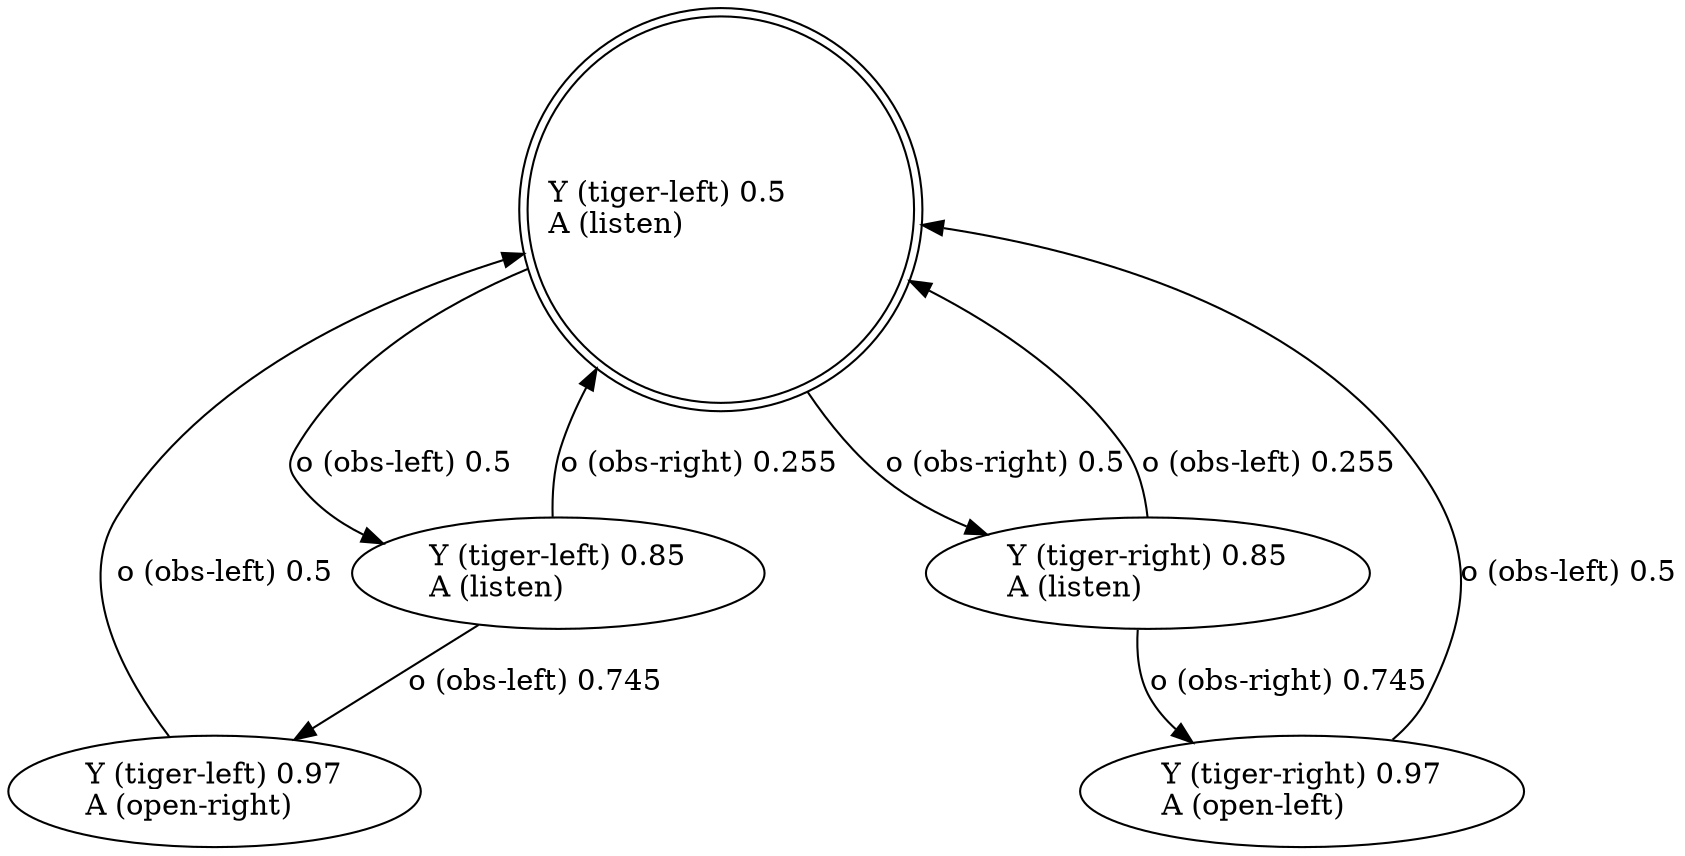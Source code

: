 digraph G
{
root [label="Y (tiger-left) 0.5\lA (listen)\l" shape=doublecircle labeljust="l"];
x0row1 [label="Y (tiger-left) 0.85\lA (listen)\l"];
x0row3 [label="Y (tiger-left) 0.97\lA (open-right)\l"];
x0row2 [label="Y (tiger-right) 0.85\lA (listen)\l"];
x0row5 [label="Y (tiger-right) 0.97\lA (open-left)\l"];
root -> x0row1 [label="o (obs-left) 0.5\l"];
root -> x0row2 [label="o (obs-right) 0.5\l"];
x0row1 -> x0row3 [label="o (obs-left) 0.745\l"];
x0row1 -> root [label="o (obs-right) 0.255\l"];
x0row3 -> root [label="o (obs-left) 0.5\l"];
x0row2 -> root [label="o (obs-left) 0.255\l"];
x0row2 -> x0row5 [label="o (obs-right) 0.745\l"];
x0row5 -> root [label="o (obs-left) 0.5\l"];
}
